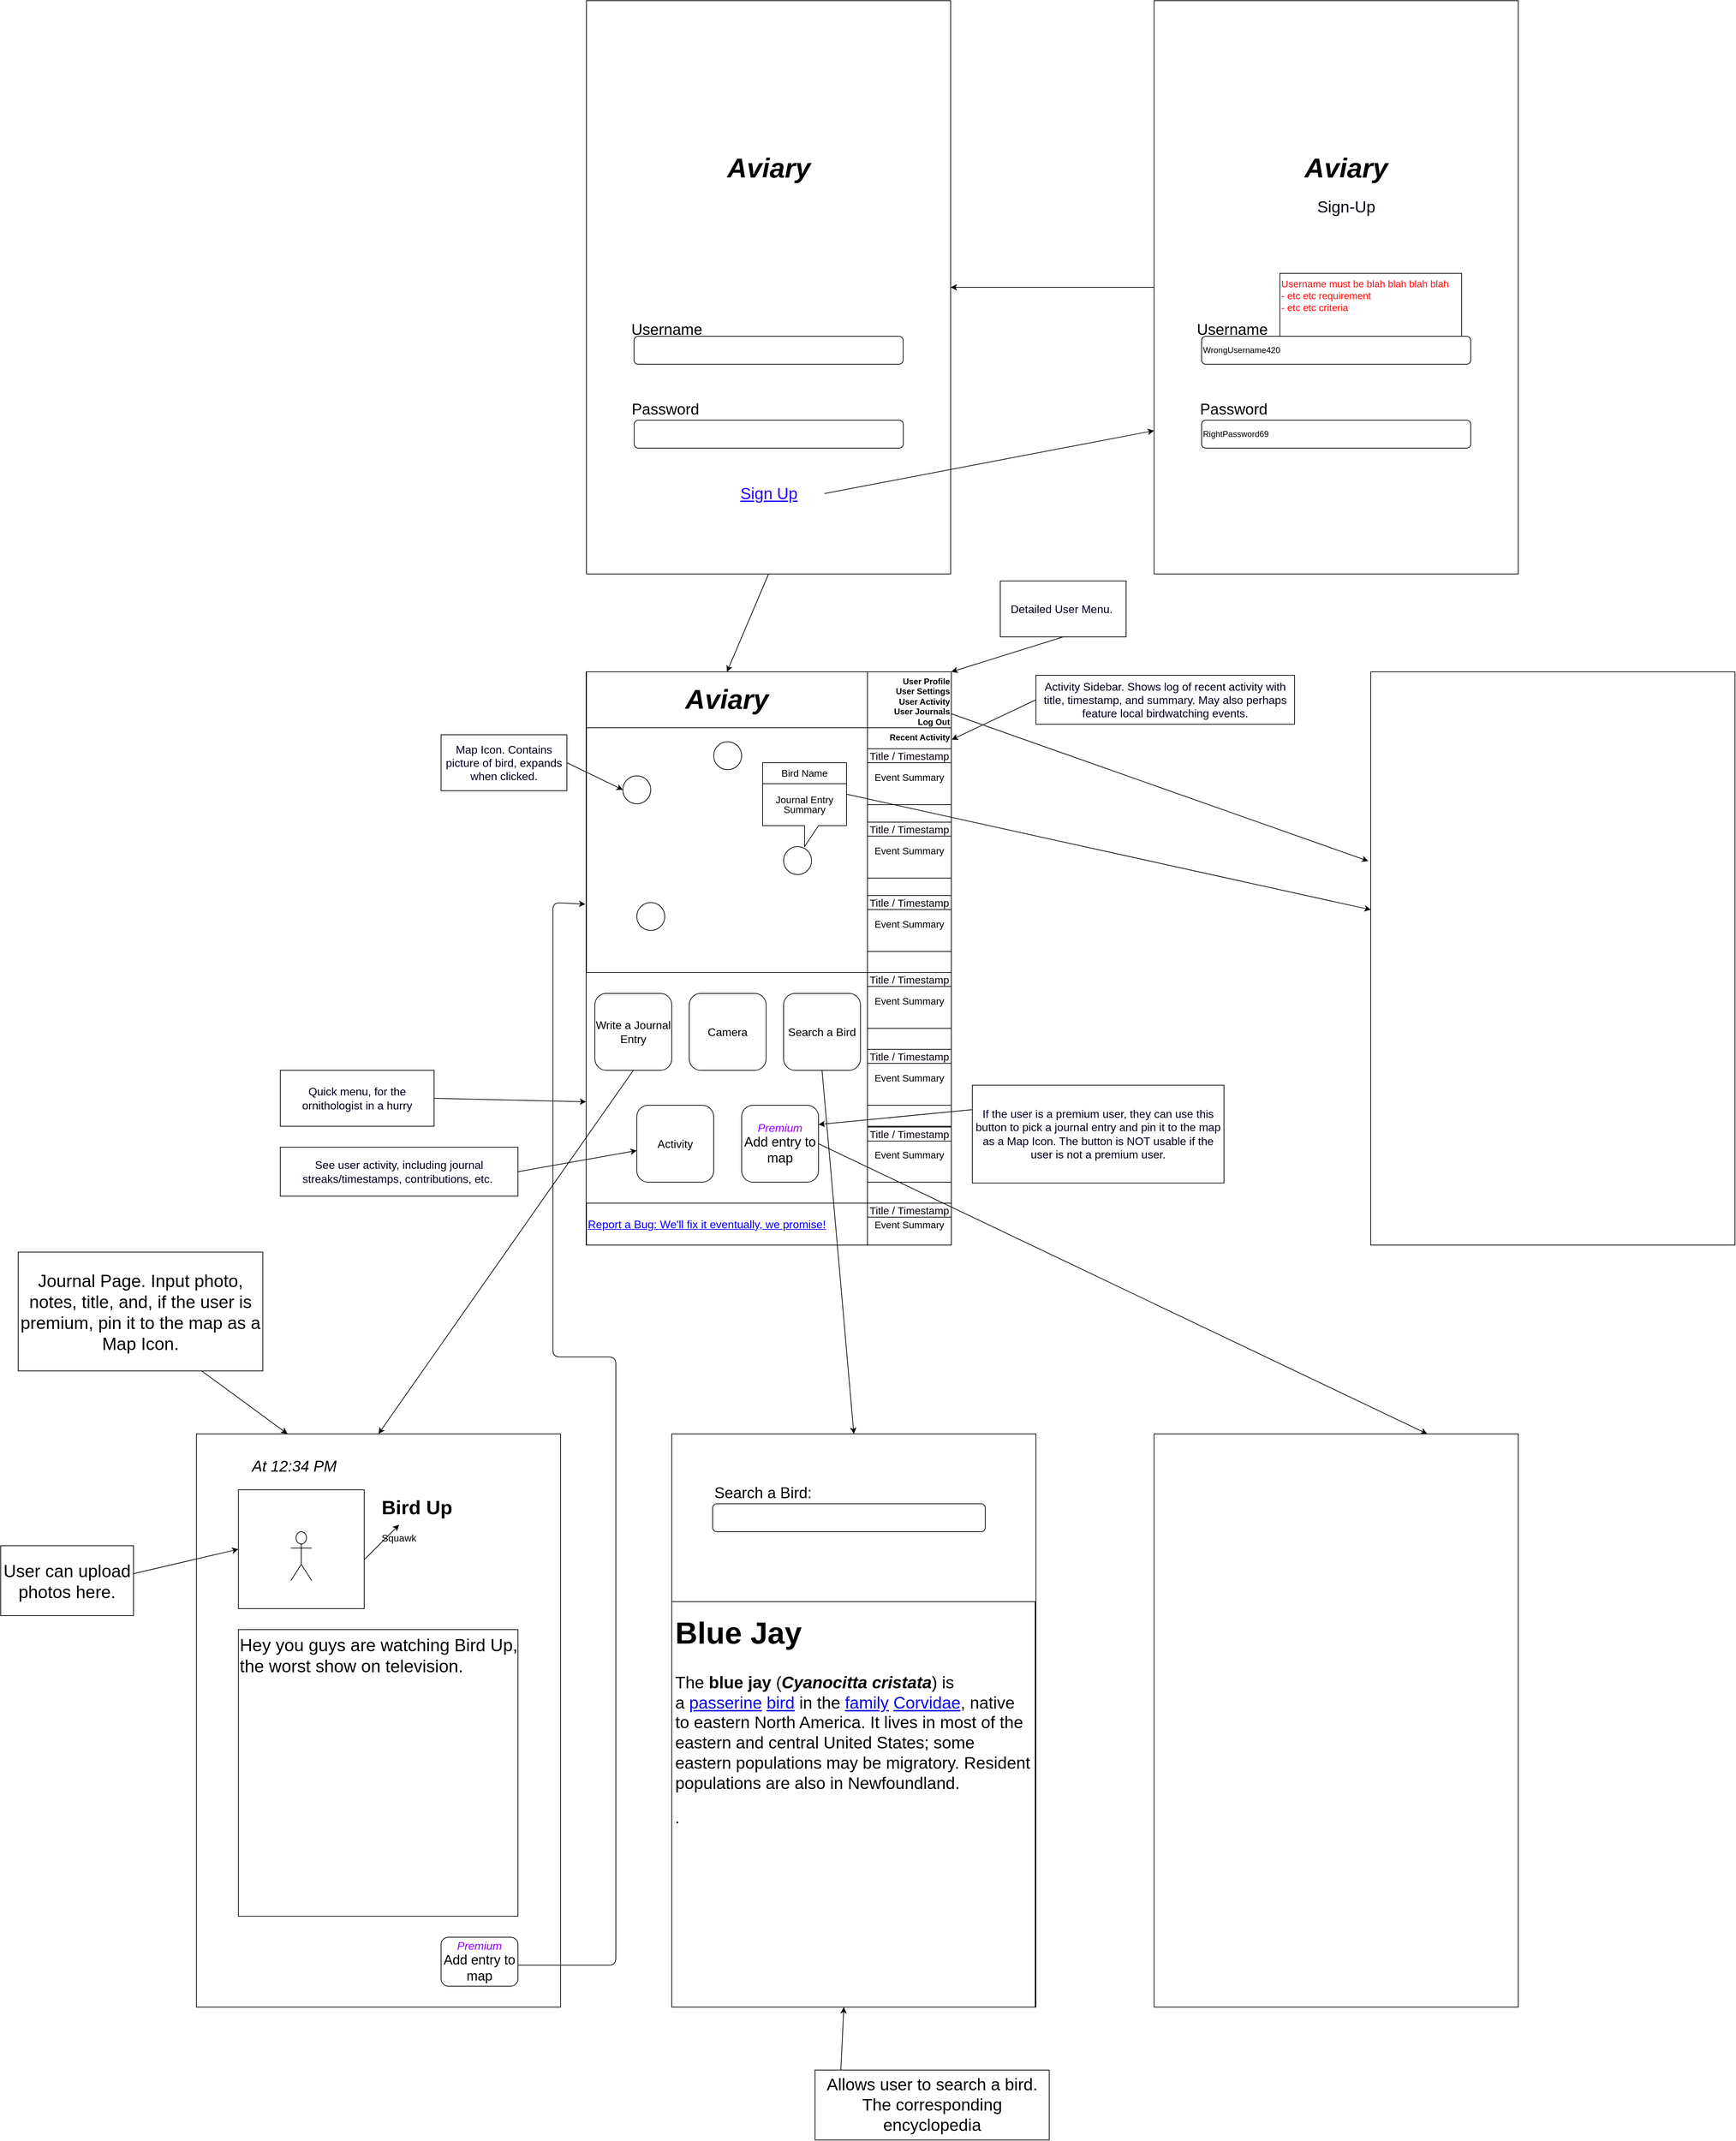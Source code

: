 <mxfile>
    <diagram id="gDLePSw_vvTQ7s2qHtQx" name="Page-1">
        <mxGraphModel dx="2355" dy="2129" grid="1" gridSize="10" guides="1" tooltips="1" connect="1" arrows="1" fold="1" page="1" pageScale="1" pageWidth="850" pageHeight="1100" math="0" shadow="0">
            <root>
                <mxCell id="0"/>
                <mxCell id="1" parent="0"/>
                <mxCell id="PCk0vXCQwNknum3uSaaK-2" value="" style="rounded=0;whiteSpace=wrap;html=1;rotation=90;verticalAlign=top;align=left;" parent="1" vertex="1">
                    <mxGeometry x="-111.25" y="208.75" width="820" height="522.5" as="geometry"/>
                </mxCell>
                <mxCell id="PCk0vXCQwNknum3uSaaK-4" value="&lt;div&gt;&lt;span&gt;User Profile&lt;/span&gt;&lt;/div&gt;&lt;div&gt;&lt;span&gt;User Settings&lt;/span&gt;&lt;/div&gt;&lt;div&gt;&lt;span&gt;User Activity&lt;/span&gt;&lt;/div&gt;&lt;div&gt;&lt;span style=&quot;line-height: 1.2&quot;&gt;User Journals&lt;/span&gt;&lt;/div&gt;&lt;div&gt;&lt;span&gt;Log Out&lt;/span&gt;&lt;/div&gt;" style="whiteSpace=wrap;html=1;aspect=fixed;verticalAlign=top;fontStyle=1;fontFamily=Helvetica;align=right;" parent="1" vertex="1">
                    <mxGeometry x="440" y="60" width="120" height="120" as="geometry"/>
                </mxCell>
                <mxCell id="PCk0vXCQwNknum3uSaaK-6" value="&lt;font style=&quot;font-size: 39px;&quot;&gt;&lt;b&gt;&lt;i&gt;Aviary&lt;/i&gt;&lt;/b&gt;&lt;/font&gt;" style="rounded=0;whiteSpace=wrap;html=1;align=center;fontSize=21;fontStyle=0;verticalAlign=middle;" parent="1" vertex="1">
                    <mxGeometry x="38" y="60" width="402" height="80" as="geometry"/>
                </mxCell>
                <mxCell id="PCk0vXCQwNknum3uSaaK-7" value="&lt;b&gt;Recent Activity&lt;/b&gt;" style="rounded=0;whiteSpace=wrap;html=1;verticalAlign=top;align=right;" parent="1" vertex="1">
                    <mxGeometry x="440" y="140" width="120" height="740" as="geometry"/>
                </mxCell>
                <mxCell id="PCk0vXCQwNknum3uSaaK-8" value="" style="rounded=0;whiteSpace=wrap;html=1;" parent="1" vertex="1">
                    <mxGeometry x="38" y="140" width="402" height="350" as="geometry"/>
                </mxCell>
                <mxCell id="PCk0vXCQwNknum3uSaaK-16" value="" style="ellipse;whiteSpace=wrap;html=1;aspect=fixed;fontFamily=Helvetica;fontSize=15;" parent="1" vertex="1">
                    <mxGeometry x="90" y="208.75" width="40" height="40" as="geometry"/>
                </mxCell>
                <mxCell id="PCk0vXCQwNknum3uSaaK-17" value="" style="ellipse;whiteSpace=wrap;html=1;aspect=fixed;fontFamily=Helvetica;fontSize=15;" parent="1" vertex="1">
                    <mxGeometry x="220" y="160" width="40" height="40" as="geometry"/>
                </mxCell>
                <mxCell id="PCk0vXCQwNknum3uSaaK-18" value="" style="ellipse;whiteSpace=wrap;html=1;aspect=fixed;fontFamily=Helvetica;fontSize=15;" parent="1" vertex="1">
                    <mxGeometry x="320" y="310" width="40" height="40" as="geometry"/>
                </mxCell>
                <mxCell id="PCk0vXCQwNknum3uSaaK-19" value="" style="ellipse;whiteSpace=wrap;html=1;aspect=fixed;fontFamily=Helvetica;fontSize=15;" parent="1" vertex="1">
                    <mxGeometry x="110" y="390" width="40" height="40" as="geometry"/>
                </mxCell>
                <mxCell id="PCk0vXCQwNknum3uSaaK-22" value="&lt;font style=&quot;font-size: 14px;&quot; color=&quot;#000000&quot;&gt;Event Summary&lt;/font&gt;" style="rounded=0;whiteSpace=wrap;html=1;fontFamily=Helvetica;fontSize=16;fontColor=#C508FF;" parent="1" vertex="1">
                    <mxGeometry x="440" y="170" width="120" height="80" as="geometry"/>
                </mxCell>
                <mxCell id="PCk0vXCQwNknum3uSaaK-24" value="&lt;span style=&quot;color: rgb(0, 0, 0); font-size: 14px;&quot;&gt;Event Summary&lt;/span&gt;" style="rounded=0;whiteSpace=wrap;html=1;fontFamily=Helvetica;fontSize=16;fontColor=#C508FF;" parent="1" vertex="1">
                    <mxGeometry x="440" y="275" width="120" height="80" as="geometry"/>
                </mxCell>
                <mxCell id="PCk0vXCQwNknum3uSaaK-25" value="&lt;span style=&quot;color: rgb(0, 0, 0); font-size: 14px;&quot;&gt;Event Summary&lt;/span&gt;" style="rounded=0;whiteSpace=wrap;html=1;fontFamily=Helvetica;fontSize=16;fontColor=#C508FF;" parent="1" vertex="1">
                    <mxGeometry x="440" y="380" width="120" height="80" as="geometry"/>
                </mxCell>
                <mxCell id="PCk0vXCQwNknum3uSaaK-26" value="&lt;span style=&quot;color: rgb(0, 0, 0); font-size: 14px;&quot;&gt;Event Summary&lt;/span&gt;" style="rounded=0;whiteSpace=wrap;html=1;fontFamily=Helvetica;fontSize=16;fontColor=#C508FF;" parent="1" vertex="1">
                    <mxGeometry x="440" y="490" width="120" height="80" as="geometry"/>
                </mxCell>
                <mxCell id="PCk0vXCQwNknum3uSaaK-28" value="&lt;span style=&quot;color: rgb(0, 0, 0); font-size: 14px;&quot;&gt;Event Summary&lt;/span&gt;" style="rounded=0;whiteSpace=wrap;html=1;fontFamily=Helvetica;fontSize=16;fontColor=#C508FF;" parent="1" vertex="1">
                    <mxGeometry x="440" y="600" width="120" height="80" as="geometry"/>
                </mxCell>
                <mxCell id="PCk0vXCQwNknum3uSaaK-29" value="&lt;span style=&quot;color: rgb(0, 0, 0); font-size: 14px;&quot;&gt;Event Summary&lt;/span&gt;" style="rounded=0;whiteSpace=wrap;html=1;fontFamily=Helvetica;fontSize=16;fontColor=#C508FF;verticalAlign=middle;" parent="1" vertex="1">
                    <mxGeometry x="440" y="710" width="120" height="80" as="geometry"/>
                </mxCell>
                <mxCell id="PCk0vXCQwNknum3uSaaK-30" value="&lt;span style=&quot;color: rgb(0, 0, 0); font-size: 14px;&quot;&gt;Event Summary&lt;/span&gt;" style="rounded=0;whiteSpace=wrap;html=1;fontFamily=Helvetica;fontSize=16;fontColor=#C508FF;" parent="1" vertex="1">
                    <mxGeometry x="440" y="820" width="120" height="60" as="geometry"/>
                </mxCell>
                <mxCell id="PCk0vXCQwNknum3uSaaK-31" value="&lt;font style=&quot;font-size: 15px;&quot; color=&quot;#0a000d&quot;&gt;Title / Timestamp&lt;/font&gt;" style="rounded=0;whiteSpace=wrap;html=1;fontFamily=Helvetica;fontSize=16;fontColor=#C508FF;" parent="1" vertex="1">
                    <mxGeometry x="440" y="170" width="120" height="20" as="geometry"/>
                </mxCell>
                <mxCell id="PCk0vXCQwNknum3uSaaK-32" value="&lt;span style=&quot;color: rgb(10, 0, 13); font-size: 15px;&quot;&gt;Title / Timestamp&lt;/span&gt;" style="rounded=0;whiteSpace=wrap;html=1;fontFamily=Helvetica;fontSize=16;fontColor=#C508FF;" parent="1" vertex="1">
                    <mxGeometry x="440" y="275" width="120" height="20" as="geometry"/>
                </mxCell>
                <mxCell id="PCk0vXCQwNknum3uSaaK-33" value="&lt;span style=&quot;color: rgb(10, 0, 13); font-size: 15px;&quot;&gt;Title / Timestamp&lt;/span&gt;" style="rounded=0;whiteSpace=wrap;html=1;fontFamily=Helvetica;fontSize=16;fontColor=#C508FF;" parent="1" vertex="1">
                    <mxGeometry x="440" y="380" width="120" height="20" as="geometry"/>
                </mxCell>
                <mxCell id="PCk0vXCQwNknum3uSaaK-34" value="&lt;span style=&quot;color: rgb(10, 0, 13); font-size: 15px;&quot;&gt;Title / Timestamp&lt;/span&gt;" style="rounded=0;whiteSpace=wrap;html=1;fontFamily=Helvetica;fontSize=16;fontColor=#C508FF;" parent="1" vertex="1">
                    <mxGeometry x="440" y="490" width="120" height="20" as="geometry"/>
                </mxCell>
                <mxCell id="PCk0vXCQwNknum3uSaaK-35" value="&lt;span style=&quot;color: rgb(10, 0, 13); font-size: 15px;&quot;&gt;Title / Timestamp&lt;/span&gt;" style="rounded=0;whiteSpace=wrap;html=1;fontFamily=Helvetica;fontSize=16;fontColor=#C508FF;" parent="1" vertex="1">
                    <mxGeometry x="440" y="600" width="120" height="20" as="geometry"/>
                </mxCell>
                <mxCell id="PCk0vXCQwNknum3uSaaK-36" value="&lt;span style=&quot;color: rgb(10, 0, 13); font-size: 15px;&quot;&gt;Title / Timestamp&lt;/span&gt;" style="rounded=0;whiteSpace=wrap;html=1;fontFamily=Helvetica;fontSize=16;fontColor=#C508FF;" parent="1" vertex="1">
                    <mxGeometry x="440" y="711.25" width="120" height="20" as="geometry"/>
                </mxCell>
                <mxCell id="PCk0vXCQwNknum3uSaaK-37" value="&lt;span style=&quot;color: rgb(10, 0, 13); font-size: 15px;&quot;&gt;Title / Timestamp&lt;/span&gt;" style="rounded=0;whiteSpace=wrap;html=1;fontFamily=Helvetica;fontSize=16;fontColor=#C508FF;" parent="1" vertex="1">
                    <mxGeometry x="440" y="820" width="120" height="20" as="geometry"/>
                </mxCell>
                <mxCell id="PCk0vXCQwNknum3uSaaK-38" value="&lt;p style=&quot;line-height: 100%;&quot;&gt;Journal Entry Summary&lt;/p&gt;" style="shape=callout;whiteSpace=wrap;html=1;perimeter=calloutPerimeter;fontFamily=Helvetica;fontSize=14;fontColor=#000000;verticalAlign=bottom;" parent="1" vertex="1">
                    <mxGeometry x="290" y="190" width="120" height="120" as="geometry"/>
                </mxCell>
                <mxCell id="PCk0vXCQwNknum3uSaaK-39" value="Bird Name" style="rounded=0;whiteSpace=wrap;html=1;fontFamily=Helvetica;fontSize=14;fontColor=#000000;" parent="1" vertex="1">
                    <mxGeometry x="290" y="190" width="120" height="30" as="geometry"/>
                </mxCell>
                <mxCell id="PCk0vXCQwNknum3uSaaK-42" value="Activity" style="rounded=1;whiteSpace=wrap;html=1;fontFamily=Helvetica;fontSize=16;fontColor=#000000;" parent="1" vertex="1">
                    <mxGeometry x="110" y="680" width="110" height="110" as="geometry"/>
                </mxCell>
                <mxCell id="PCk0vXCQwNknum3uSaaK-43" value="Search a Bird" style="rounded=1;whiteSpace=wrap;html=1;fontFamily=Helvetica;fontSize=16;fontColor=#000000;" parent="1" vertex="1">
                    <mxGeometry x="320" y="520" width="110" height="110" as="geometry"/>
                </mxCell>
                <mxCell id="6" style="edgeStyle=none;html=1;exitX=0.5;exitY=1;exitDx=0;exitDy=0;entryX=0.5;entryY=0;entryDx=0;entryDy=0;" edge="1" parent="1" source="PCk0vXCQwNknum3uSaaK-44" target="2">
                    <mxGeometry relative="1" as="geometry"/>
                </mxCell>
                <mxCell id="PCk0vXCQwNknum3uSaaK-44" value="Write a Journal Entry" style="rounded=1;whiteSpace=wrap;html=1;fontFamily=Helvetica;fontSize=16;fontColor=#000000;" parent="1" vertex="1">
                    <mxGeometry x="50" y="520" width="110" height="110" as="geometry"/>
                </mxCell>
                <mxCell id="PCk0vXCQwNknum3uSaaK-46" value="Camera" style="rounded=1;whiteSpace=wrap;html=1;fontFamily=Helvetica;fontSize=16;fontColor=#000000;" parent="1" vertex="1">
                    <mxGeometry x="185" y="520" width="110" height="110" as="geometry"/>
                </mxCell>
                <mxCell id="14" style="edgeStyle=none;html=1;exitX=1;exitY=0.5;exitDx=0;exitDy=0;entryX=0.75;entryY=0;entryDx=0;entryDy=0;" edge="1" parent="1" source="PCk0vXCQwNknum3uSaaK-47" target="8">
                    <mxGeometry relative="1" as="geometry"/>
                </mxCell>
                <mxCell id="PCk0vXCQwNknum3uSaaK-47" value="&lt;div style=&quot;&quot;&gt;&lt;font color=&quot;#9900ff&quot;&gt;&lt;i&gt;Premium&lt;/i&gt;&lt;/font&gt;&lt;/div&gt;&lt;div style=&quot;&quot;&gt;&lt;span style=&quot;background-color: initial; font-size: 19px;&quot;&gt;Add entry to map&lt;/span&gt;&lt;/div&gt;" style="rounded=1;whiteSpace=wrap;html=1;fontFamily=Helvetica;fontSize=16;fontColor=#000000;" parent="1" vertex="1">
                    <mxGeometry x="260" y="680" width="110" height="110" as="geometry"/>
                </mxCell>
                <mxCell id="PCk0vXCQwNknum3uSaaK-48" value="Report a Bug: We'll fix it eventually, we promise!" style="rounded=0;whiteSpace=wrap;html=1;fontFamily=Helvetica;fontSize=16;fontColor=#0800FF;align=left;fontStyle=4" parent="1" vertex="1">
                    <mxGeometry x="38" y="820" width="402" height="60" as="geometry"/>
                </mxCell>
                <mxCell id="PCk0vXCQwNknum3uSaaK-52" value="" style="endArrow=classic;html=1;rounded=0;fontFamily=Helvetica;fontSize=16;fontColor=#0800FF;entryX=0;entryY=0.5;entryDx=0;entryDy=0;" parent="1" target="PCk0vXCQwNknum3uSaaK-16" edge="1">
                    <mxGeometry width="50" height="50" relative="1" as="geometry">
                        <mxPoint x="10" y="190" as="sourcePoint"/>
                        <mxPoint x="80" y="230" as="targetPoint"/>
                    </mxGeometry>
                </mxCell>
                <mxCell id="PCk0vXCQwNknum3uSaaK-55" value="Map Icon. Contains picture of bird, expands when clicked." style="rounded=0;whiteSpace=wrap;html=1;fontFamily=Helvetica;fontSize=16;fontColor=#01001F;" parent="1" vertex="1">
                    <mxGeometry x="-170" y="150" width="180" height="80" as="geometry"/>
                </mxCell>
                <mxCell id="PCk0vXCQwNknum3uSaaK-56" value="" style="endArrow=classic;html=1;rounded=0;fontFamily=Helvetica;fontSize=16;fontColor=#01001F;entryX=1;entryY=0;entryDx=0;entryDy=0;exitX=0.5;exitY=1;exitDx=0;exitDy=0;" parent="1" target="PCk0vXCQwNknum3uSaaK-4" edge="1" source="PCk0vXCQwNknum3uSaaK-57">
                    <mxGeometry width="50" height="50" relative="1" as="geometry">
                        <mxPoint x="670" y="70" as="sourcePoint"/>
                        <mxPoint x="670" y="60" as="targetPoint"/>
                    </mxGeometry>
                </mxCell>
                <mxCell id="PCk0vXCQwNknum3uSaaK-57" value="Detailed User Menu.&amp;nbsp;" style="rounded=0;whiteSpace=wrap;html=1;fontFamily=Helvetica;fontSize=16;fontColor=#01001F;" parent="1" vertex="1">
                    <mxGeometry x="630" y="-70" width="180" height="80" as="geometry"/>
                </mxCell>
                <mxCell id="PCk0vXCQwNknum3uSaaK-58" value="" style="endArrow=classic;html=1;rounded=0;fontFamily=Helvetica;fontSize=16;fontColor=#01001F;entryX=1.004;entryY=0.023;entryDx=0;entryDy=0;entryPerimeter=0;exitX=0;exitY=0.5;exitDx=0;exitDy=0;" parent="1" target="PCk0vXCQwNknum3uSaaK-7" edge="1" source="PCk0vXCQwNknum3uSaaK-61">
                    <mxGeometry width="50" height="50" relative="1" as="geometry">
                        <mxPoint x="670" y="170" as="sourcePoint"/>
                        <mxPoint x="708.75" y="208.75" as="targetPoint"/>
                    </mxGeometry>
                </mxCell>
                <mxCell id="PCk0vXCQwNknum3uSaaK-61" value="Activity Sidebar. Shows log of recent activity with title, timestamp, and summary. May also perhaps feature local birdwatching events." style="rounded=0;whiteSpace=wrap;html=1;fontFamily=Helvetica;fontSize=16;fontColor=#01001F;" parent="1" vertex="1">
                    <mxGeometry x="681" y="65" width="370" height="70" as="geometry"/>
                </mxCell>
                <mxCell id="PCk0vXCQwNknum3uSaaK-62" value="" style="endArrow=classic;html=1;rounded=0;fontFamily=Helvetica;fontSize=16;fontColor=#01001F;exitX=1;exitY=0.5;exitDx=0;exitDy=0;" parent="1" target="PCk0vXCQwNknum3uSaaK-42" edge="1" source="PCk0vXCQwNknum3uSaaK-66">
                    <mxGeometry width="50" height="50" relative="1" as="geometry">
                        <mxPoint x="-60" y="775" as="sourcePoint"/>
                        <mxPoint x="-10" y="725" as="targetPoint"/>
                    </mxGeometry>
                </mxCell>
                <mxCell id="PCk0vXCQwNknum3uSaaK-64" value="" style="endArrow=classic;html=1;rounded=0;fontFamily=Helvetica;fontSize=16;fontColor=#01001F;entryX=0.75;entryY=1;entryDx=0;entryDy=0;exitX=1;exitY=0.5;exitDx=0;exitDy=0;" parent="1" target="PCk0vXCQwNknum3uSaaK-2" edge="1" source="PCk0vXCQwNknum3uSaaK-65">
                    <mxGeometry width="50" height="50" relative="1" as="geometry">
                        <mxPoint x="-170" y="580" as="sourcePoint"/>
                        <mxPoint x="-120" y="530" as="targetPoint"/>
                    </mxGeometry>
                </mxCell>
                <mxCell id="PCk0vXCQwNknum3uSaaK-65" value="Quick menu, for the ornithologist in a hurry" style="rounded=0;whiteSpace=wrap;html=1;fontFamily=Helvetica;fontSize=16;fontColor=#01001F;" parent="1" vertex="1">
                    <mxGeometry x="-400" y="630" width="220" height="80" as="geometry"/>
                </mxCell>
                <mxCell id="PCk0vXCQwNknum3uSaaK-66" value="See user activity, including journal streaks/timestamps, contributions, etc.&amp;nbsp;" style="rounded=0;whiteSpace=wrap;html=1;fontFamily=Helvetica;fontSize=16;fontColor=#01001F;" parent="1" vertex="1">
                    <mxGeometry x="-400" y="740" width="340" height="70" as="geometry"/>
                </mxCell>
                <mxCell id="16" style="edgeStyle=none;html=1;exitX=0;exitY=0.25;exitDx=0;exitDy=0;entryX=1;entryY=0.25;entryDx=0;entryDy=0;" edge="1" parent="1" source="PCk0vXCQwNknum3uSaaK-70" target="PCk0vXCQwNknum3uSaaK-47">
                    <mxGeometry relative="1" as="geometry"/>
                </mxCell>
                <mxCell id="PCk0vXCQwNknum3uSaaK-70" value="If the user is a premium user, they can use this button to pick a journal entry and pin it to the map as a Map Icon. The button is NOT usable if the user is not a premium user." style="rounded=0;whiteSpace=wrap;html=1;fontFamily=Helvetica;fontSize=16;fontColor=#01001F;" parent="1" vertex="1">
                    <mxGeometry x="590" y="651.25" width="360" height="140" as="geometry"/>
                </mxCell>
                <mxCell id="58" style="edgeStyle=none;html=1;exitX=0.25;exitY=0;exitDx=0;exitDy=0;fontSize=25;fontColor=#050000;" edge="1" parent="1" source="2">
                    <mxGeometry relative="1" as="geometry">
                        <mxPoint x="-390" y="1149.75" as="targetPoint"/>
                    </mxGeometry>
                </mxCell>
                <mxCell id="2" value="" style="rounded=0;whiteSpace=wrap;html=1;" vertex="1" parent="1">
                    <mxGeometry x="-520" y="1150" width="521" height="820" as="geometry"/>
                </mxCell>
                <mxCell id="7" value="" style="rounded=0;whiteSpace=wrap;html=1;" vertex="1" parent="1">
                    <mxGeometry x="160" y="1150" width="521" height="820" as="geometry"/>
                </mxCell>
                <mxCell id="8" value="" style="rounded=0;whiteSpace=wrap;html=1;" vertex="1" parent="1">
                    <mxGeometry x="850" y="1150" width="521" height="820" as="geometry"/>
                </mxCell>
                <mxCell id="13" style="edgeStyle=none;html=1;exitX=0.5;exitY=1;exitDx=0;exitDy=0;entryX=0.5;entryY=0;entryDx=0;entryDy=0;" edge="1" parent="1" source="PCk0vXCQwNknum3uSaaK-43" target="7">
                    <mxGeometry relative="1" as="geometry"/>
                </mxCell>
                <mxCell id="31" style="edgeStyle=none;html=1;exitX=0.5;exitY=1;exitDx=0;exitDy=0;entryX=0.5;entryY=0;entryDx=0;entryDy=0;fontSize=23;fontColor=#2200FF;" edge="1" parent="1" source="18" target="PCk0vXCQwNknum3uSaaK-6">
                    <mxGeometry relative="1" as="geometry"/>
                </mxCell>
                <mxCell id="18" value="" style="rounded=0;whiteSpace=wrap;html=1;fontSize=39;" vertex="1" parent="1">
                    <mxGeometry x="38" y="-900" width="521" height="820" as="geometry"/>
                </mxCell>
                <mxCell id="21" value="" style="rounded=1;whiteSpace=wrap;html=1;" vertex="1" parent="1">
                    <mxGeometry x="106" y="-420" width="385" height="40" as="geometry"/>
                </mxCell>
                <mxCell id="22" value="" style="rounded=1;whiteSpace=wrap;html=1;" vertex="1" parent="1">
                    <mxGeometry x="106.25" y="-300" width="385" height="40" as="geometry"/>
                </mxCell>
                <mxCell id="23" value="&lt;font style=&quot;font-size: 22px&quot;&gt;Username&lt;/font&gt;" style="text;html=1;strokeColor=none;fillColor=none;align=center;verticalAlign=middle;whiteSpace=wrap;rounded=0;fontSize=39;" vertex="1" parent="1">
                    <mxGeometry x="121.25" y="-450" width="63.75" height="30" as="geometry"/>
                </mxCell>
                <mxCell id="24" value="Password" style="text;html=1;strokeColor=none;fillColor=none;align=center;verticalAlign=middle;whiteSpace=wrap;rounded=0;fontSize=22;" vertex="1" parent="1">
                    <mxGeometry x="121.25" y="-330" width="60" height="30" as="geometry"/>
                </mxCell>
                <mxCell id="25" value="Aviary" style="text;html=1;strokeColor=none;fillColor=none;align=center;verticalAlign=middle;whiteSpace=wrap;rounded=0;fontSize=39;fontStyle=3" vertex="1" parent="1">
                    <mxGeometry x="263.75" y="-680" width="70" height="40" as="geometry"/>
                </mxCell>
                <mxCell id="29" style="edgeStyle=none;html=1;exitX=1;exitY=0.5;exitDx=0;exitDy=0;fontSize=23;fontColor=#2200FF;entryX=0;entryY=0.75;entryDx=0;entryDy=0;" edge="1" parent="1" source="26" target="27">
                    <mxGeometry relative="1" as="geometry"/>
                </mxCell>
                <mxCell id="26" value="Sign Up" style="text;html=1;strokeColor=none;fillColor=none;align=center;verticalAlign=middle;whiteSpace=wrap;rounded=0;fontSize=23;fontColor=#2200FF;fontStyle=4" vertex="1" parent="1">
                    <mxGeometry x="218.5" y="-210" width="160" height="30" as="geometry"/>
                </mxCell>
                <mxCell id="44" style="edgeStyle=none;html=1;exitX=0;exitY=0.5;exitDx=0;exitDy=0;fontSize=14;fontColor=#FF0D0D;" edge="1" parent="1" source="27" target="18">
                    <mxGeometry relative="1" as="geometry"/>
                </mxCell>
                <mxCell id="27" value="" style="rounded=0;whiteSpace=wrap;html=1;fontSize=39;" vertex="1" parent="1">
                    <mxGeometry x="850" y="-900" width="521" height="820" as="geometry"/>
                </mxCell>
                <mxCell id="32" value="" style="rounded=0;whiteSpace=wrap;html=1;" vertex="1" parent="1">
                    <mxGeometry x="1160" y="60" width="521" height="820" as="geometry"/>
                </mxCell>
                <mxCell id="33" value="" style="endArrow=classic;html=1;fontSize=23;fontColor=#2200FF;exitX=0;exitY=0;exitDx=120;exitDy=45;exitPerimeter=0;entryX=0;entryY=0.415;entryDx=0;entryDy=0;entryPerimeter=0;" edge="1" parent="1" source="PCk0vXCQwNknum3uSaaK-38" target="32">
                    <mxGeometry width="50" height="50" relative="1" as="geometry">
                        <mxPoint x="658.75" y="340" as="sourcePoint"/>
                        <mxPoint x="708.75" y="290" as="targetPoint"/>
                    </mxGeometry>
                </mxCell>
                <mxCell id="34" value="" style="endArrow=classic;html=1;fontSize=23;fontColor=#2200FF;exitX=1;exitY=0.5;exitDx=0;exitDy=0;entryX=-0.007;entryY=0.33;entryDx=0;entryDy=0;entryPerimeter=0;" edge="1" parent="1" source="PCk0vXCQwNknum3uSaaK-4" target="32">
                    <mxGeometry width="50" height="50" relative="1" as="geometry">
                        <mxPoint x="800" y="510" as="sourcePoint"/>
                        <mxPoint x="850" y="460" as="targetPoint"/>
                    </mxGeometry>
                </mxCell>
                <mxCell id="35" value="WrongUsername420" style="rounded=1;whiteSpace=wrap;html=1;align=left;" vertex="1" parent="1">
                    <mxGeometry x="918" y="-420" width="385" height="40" as="geometry"/>
                </mxCell>
                <mxCell id="36" value="RightPassword69" style="rounded=1;whiteSpace=wrap;html=1;align=left;" vertex="1" parent="1">
                    <mxGeometry x="918" y="-300" width="385" height="40" as="geometry"/>
                </mxCell>
                <mxCell id="37" value="&lt;font style=&quot;font-size: 22px&quot;&gt;Username&lt;/font&gt;" style="text;html=1;strokeColor=none;fillColor=none;align=center;verticalAlign=middle;whiteSpace=wrap;rounded=0;fontSize=39;" vertex="1" parent="1">
                    <mxGeometry x="930" y="-450" width="63.75" height="30" as="geometry"/>
                </mxCell>
                <mxCell id="38" value="Password" style="text;html=1;strokeColor=none;fillColor=none;align=center;verticalAlign=middle;whiteSpace=wrap;rounded=0;fontSize=22;" vertex="1" parent="1">
                    <mxGeometry x="933.75" y="-330" width="60" height="30" as="geometry"/>
                </mxCell>
                <mxCell id="39" value="Aviary" style="text;html=1;strokeColor=none;fillColor=none;align=center;verticalAlign=middle;whiteSpace=wrap;rounded=0;fontSize=39;fontStyle=3" vertex="1" parent="1">
                    <mxGeometry x="1090" y="-680" width="70" height="40" as="geometry"/>
                </mxCell>
                <mxCell id="40" value="Sign-Up" style="text;html=1;strokeColor=none;fillColor=none;align=center;verticalAlign=middle;whiteSpace=wrap;rounded=0;fontSize=23;fontColor=#030014;" vertex="1" parent="1">
                    <mxGeometry x="1070" y="-620" width="110" height="30" as="geometry"/>
                </mxCell>
                <mxCell id="41" value="Username must be blah blah blah blah&lt;br&gt;- etc etc requirement&lt;br&gt;- etc etc criteria" style="rounded=0;whiteSpace=wrap;html=1;fontSize=14;fontColor=#FF0D0D;align=left;verticalAlign=top;" vertex="1" parent="1">
                    <mxGeometry x="1030" y="-510" width="260" height="90" as="geometry"/>
                </mxCell>
                <mxCell id="46" value="" style="rounded=0;whiteSpace=wrap;html=1;fontSize=14;fontColor=#FF0D0D;" vertex="1" parent="1">
                    <mxGeometry x="-460" y="1230" width="180" height="170" as="geometry"/>
                </mxCell>
                <mxCell id="47" value="&lt;h1&gt;Bird Up&lt;/h1&gt;&lt;p&gt;Squawk&lt;/p&gt;" style="text;html=1;strokeColor=none;fillColor=none;spacing=5;spacingTop=-20;whiteSpace=wrap;overflow=hidden;rounded=0;fontSize=14;fontColor=#050000;" vertex="1" parent="1">
                    <mxGeometry x="-260" y="1230" width="190" height="170" as="geometry"/>
                </mxCell>
                <mxCell id="48" value="Hey you guys are watching Bird Up, the worst show on television." style="rounded=0;whiteSpace=wrap;html=1;fontSize=25;fontColor=#050000;verticalAlign=top;align=left;" vertex="1" parent="1">
                    <mxGeometry x="-460" y="1430" width="400" height="410" as="geometry"/>
                </mxCell>
                <mxCell id="50" value="&lt;div style=&quot;&quot;&gt;&lt;font color=&quot;#9900ff&quot;&gt;&lt;i&gt;Premium&lt;/i&gt;&lt;/font&gt;&lt;/div&gt;&lt;div style=&quot;&quot;&gt;&lt;span style=&quot;background-color: initial; font-size: 19px;&quot;&gt;Add entry to map&lt;/span&gt;&lt;/div&gt;" style="rounded=1;whiteSpace=wrap;html=1;fontFamily=Helvetica;fontSize=16;fontColor=#000000;" vertex="1" parent="1">
                    <mxGeometry x="-170" y="1870" width="110" height="70" as="geometry"/>
                </mxCell>
                <mxCell id="51" value="" style="endArrow=classic;html=1;fontSize=14;fontColor=#050000;entryX=0;entryY=0.5;entryDx=0;entryDy=0;" edge="1" parent="1" target="46">
                    <mxGeometry width="50" height="50" relative="1" as="geometry">
                        <mxPoint x="-610" y="1350" as="sourcePoint"/>
                        <mxPoint x="-560" y="1300" as="targetPoint"/>
                    </mxGeometry>
                </mxCell>
                <mxCell id="53" value="" style="shape=umlActor;verticalLabelPosition=bottom;verticalAlign=top;html=1;outlineConnect=0;fontSize=25;fontColor=#050000;" vertex="1" parent="1">
                    <mxGeometry x="-385" y="1290" width="30" height="70" as="geometry"/>
                </mxCell>
                <mxCell id="54" value="User can upload photos here." style="rounded=0;whiteSpace=wrap;html=1;fontSize=25;fontColor=#050000;" vertex="1" parent="1">
                    <mxGeometry x="-800" y="1310" width="190" height="100" as="geometry"/>
                </mxCell>
                <mxCell id="57" style="edgeStyle=none;html=1;exitX=0.75;exitY=1;exitDx=0;exitDy=0;entryX=0.25;entryY=0;entryDx=0;entryDy=0;fontSize=25;fontColor=#050000;" edge="1" parent="1" source="55" target="2">
                    <mxGeometry relative="1" as="geometry"/>
                </mxCell>
                <mxCell id="55" value="Journal Page. Input photo, notes, title, and, if the user is premium, pin it to the map as a Map Icon." style="rounded=0;whiteSpace=wrap;html=1;fontSize=25;fontColor=#050000;" vertex="1" parent="1">
                    <mxGeometry x="-775" y="890" width="350" height="170" as="geometry"/>
                </mxCell>
                <mxCell id="56" value="" style="endArrow=classic;html=1;fontSize=25;fontColor=#050000;" edge="1" parent="1">
                    <mxGeometry width="50" height="50" relative="1" as="geometry">
                        <mxPoint x="-280" y="1330" as="sourcePoint"/>
                        <mxPoint x="-230" y="1280" as="targetPoint"/>
                    </mxGeometry>
                </mxCell>
                <mxCell id="59" value="&lt;i&gt;&lt;font style=&quot;font-size: 22px&quot;&gt;At 12:34 PM&lt;/font&gt;&lt;/i&gt;" style="text;html=1;strokeColor=none;fillColor=none;align=center;verticalAlign=middle;whiteSpace=wrap;rounded=0;fontSize=25;fontColor=#050000;" vertex="1" parent="1">
                    <mxGeometry x="-460" y="1180" width="160" height="30" as="geometry"/>
                </mxCell>
                <mxCell id="60" value="" style="endArrow=classic;html=1;fontSize=22;fontColor=#050000;entryX=-0.004;entryY=0.721;entryDx=0;entryDy=0;entryPerimeter=0;" edge="1" parent="1" target="PCk0vXCQwNknum3uSaaK-8">
                    <mxGeometry width="50" height="50" relative="1" as="geometry">
                        <mxPoint x="-60" y="1910" as="sourcePoint"/>
                        <mxPoint x="80" y="960" as="targetPoint"/>
                        <Array as="points">
                            <mxPoint x="80" y="1910"/>
                            <mxPoint x="80" y="1040"/>
                            <mxPoint x="-10" y="1040"/>
                            <mxPoint x="-10" y="390"/>
                        </Array>
                    </mxGeometry>
                </mxCell>
                <mxCell id="61" value="" style="rounded=1;whiteSpace=wrap;html=1;fontSize=22;fontColor=#050000;" vertex="1" parent="1">
                    <mxGeometry x="218.5" y="1250" width="390" height="40" as="geometry"/>
                </mxCell>
                <mxCell id="62" value="Search a Bird:" style="text;html=1;strokeColor=none;fillColor=none;align=left;verticalAlign=middle;whiteSpace=wrap;rounded=0;fontSize=22;fontColor=#050000;" vertex="1" parent="1">
                    <mxGeometry x="218.5" y="1220" width="290" height="30" as="geometry"/>
                </mxCell>
                <mxCell id="63" value="" style="rounded=0;whiteSpace=wrap;html=1;fontSize=22;fontColor=#050000;" vertex="1" parent="1">
                    <mxGeometry x="160" y="1390" width="520" height="580" as="geometry"/>
                </mxCell>
                <mxCell id="64" value="&lt;h1&gt;Blue Jay&lt;/h1&gt;&lt;font style=&quot;font-size: 24px&quot; color=&quot;#030000&quot;&gt;&lt;span style=&quot;font-family: sans-serif ; background-color: rgb(255 , 255 , 255)&quot;&gt;The&amp;nbsp;&lt;/span&gt;&lt;b style=&quot;font-family: sans-serif ; background-color: rgb(255 , 255 , 255)&quot;&gt;blue jay&lt;/b&gt;&lt;span style=&quot;font-family: sans-serif ; background-color: rgb(255 , 255 , 255)&quot;&gt;&amp;nbsp;(&lt;/span&gt;&lt;i style=&quot;font-family: sans-serif ; background-color: rgb(255 , 255 , 255)&quot;&gt;&lt;b&gt;Cyanocitta cristata&lt;/b&gt;&lt;/i&gt;&lt;span style=&quot;font-family: sans-serif ; background-color: rgb(255 , 255 , 255)&quot;&gt;) is a&amp;nbsp;&lt;/span&gt;&lt;a href=&quot;https://en.wikipedia.org/wiki/Passerine&quot; title=&quot;Passerine&quot; style=&quot;background: none rgb(255 , 255 , 255) ; font-family: sans-serif&quot;&gt;passerine&lt;/a&gt;&lt;span style=&quot;font-family: sans-serif ; background-color: rgb(255 , 255 , 255)&quot;&gt;&amp;nbsp;&lt;/span&gt;&lt;a href=&quot;https://en.wikipedia.org/wiki/Bird&quot; title=&quot;Bird&quot; style=&quot;background: none rgb(255 , 255 , 255) ; font-family: sans-serif&quot;&gt;bird&lt;/a&gt;&lt;span style=&quot;font-family: sans-serif ; background-color: rgb(255 , 255 , 255)&quot;&gt;&amp;nbsp;in the&amp;nbsp;&lt;/span&gt;&lt;a href=&quot;https://en.wikipedia.org/wiki/Family_(biology)&quot; title=&quot;Family (biology)&quot; style=&quot;background: none rgb(255 , 255 , 255) ; font-family: sans-serif&quot;&gt;family&lt;/a&gt;&lt;span style=&quot;font-family: sans-serif ; background-color: rgb(255 , 255 , 255)&quot;&gt;&amp;nbsp;&lt;/span&gt;&lt;a href=&quot;https://en.wikipedia.org/wiki/Corvidae&quot; title=&quot;Corvidae&quot; style=&quot;background: none rgb(255 , 255 , 255) ; font-family: sans-serif&quot;&gt;Corvidae&lt;/a&gt;&lt;span style=&quot;font-family: sans-serif ; background-color: rgb(255 , 255 , 255)&quot;&gt;, native to eastern North America. It lives in most of the eastern and central United States; some eastern populations may be migratory. Resident populations are also in Newfoundland.&lt;/span&gt;&lt;/font&gt;&lt;p&gt;.&lt;/p&gt;" style="text;html=1;strokeColor=none;fillColor=none;spacing=5;spacingTop=-20;whiteSpace=wrap;overflow=hidden;rounded=0;fontSize=22;fontColor=#050000;" vertex="1" parent="1">
                    <mxGeometry x="160" y="1390" width="520" height="470" as="geometry"/>
                </mxCell>
                <mxCell id="65" value="" style="endArrow=classic;html=1;fontSize=24;fontColor=#030000;" edge="1" parent="1" target="63">
                    <mxGeometry width="50" height="50" relative="1" as="geometry">
                        <mxPoint x="400" y="2100" as="sourcePoint"/>
                        <mxPoint x="460" y="2050" as="targetPoint"/>
                    </mxGeometry>
                </mxCell>
                <mxCell id="66" value="Allows user to search a bird. The corresponding encyclopedia" style="rounded=0;whiteSpace=wrap;html=1;fontSize=24;fontColor=#030000;" vertex="1" parent="1">
                    <mxGeometry x="365" y="2060" width="335" height="100" as="geometry"/>
                </mxCell>
            </root>
        </mxGraphModel>
    </diagram>
</mxfile>